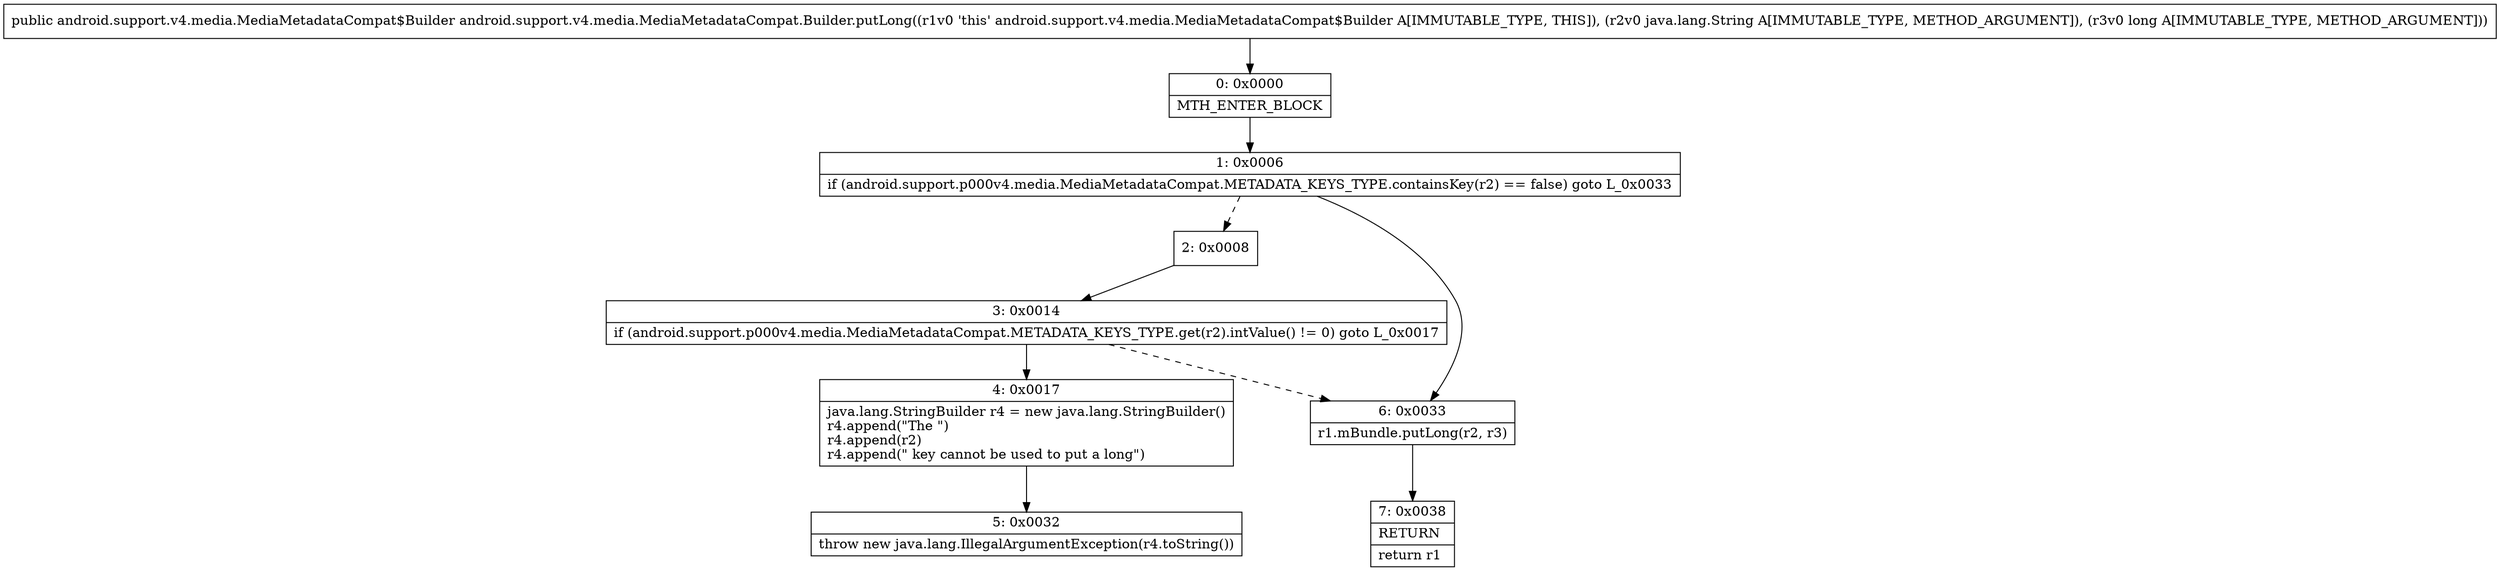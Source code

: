 digraph "CFG forandroid.support.v4.media.MediaMetadataCompat.Builder.putLong(Ljava\/lang\/String;J)Landroid\/support\/v4\/media\/MediaMetadataCompat$Builder;" {
Node_0 [shape=record,label="{0\:\ 0x0000|MTH_ENTER_BLOCK\l}"];
Node_1 [shape=record,label="{1\:\ 0x0006|if (android.support.p000v4.media.MediaMetadataCompat.METADATA_KEYS_TYPE.containsKey(r2) == false) goto L_0x0033\l}"];
Node_2 [shape=record,label="{2\:\ 0x0008}"];
Node_3 [shape=record,label="{3\:\ 0x0014|if (android.support.p000v4.media.MediaMetadataCompat.METADATA_KEYS_TYPE.get(r2).intValue() != 0) goto L_0x0017\l}"];
Node_4 [shape=record,label="{4\:\ 0x0017|java.lang.StringBuilder r4 = new java.lang.StringBuilder()\lr4.append(\"The \")\lr4.append(r2)\lr4.append(\" key cannot be used to put a long\")\l}"];
Node_5 [shape=record,label="{5\:\ 0x0032|throw new java.lang.IllegalArgumentException(r4.toString())\l}"];
Node_6 [shape=record,label="{6\:\ 0x0033|r1.mBundle.putLong(r2, r3)\l}"];
Node_7 [shape=record,label="{7\:\ 0x0038|RETURN\l|return r1\l}"];
MethodNode[shape=record,label="{public android.support.v4.media.MediaMetadataCompat$Builder android.support.v4.media.MediaMetadataCompat.Builder.putLong((r1v0 'this' android.support.v4.media.MediaMetadataCompat$Builder A[IMMUTABLE_TYPE, THIS]), (r2v0 java.lang.String A[IMMUTABLE_TYPE, METHOD_ARGUMENT]), (r3v0 long A[IMMUTABLE_TYPE, METHOD_ARGUMENT])) }"];
MethodNode -> Node_0;
Node_0 -> Node_1;
Node_1 -> Node_2[style=dashed];
Node_1 -> Node_6;
Node_2 -> Node_3;
Node_3 -> Node_4;
Node_3 -> Node_6[style=dashed];
Node_4 -> Node_5;
Node_6 -> Node_7;
}

